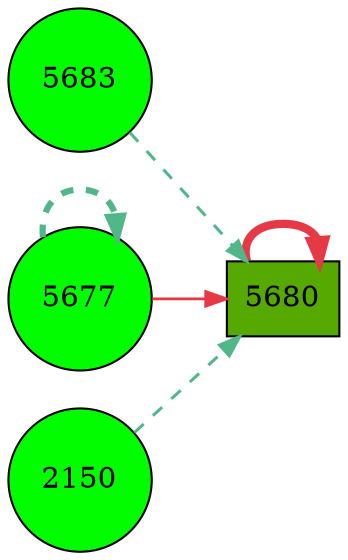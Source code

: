 digraph G{
rankdir=LR;
5680 [style=filled, shape=box, fillcolor="#55a900", label="5680"];
5683 [style=filled, shape=circle, fillcolor="#01fd00", label="5683"];
5677 [style=filled, shape=circle, fillcolor="#01fd00", label="5677"];
2150 [style=filled, shape=circle, fillcolor="#01fd00", label="2150"];
5680 -> 5680 [color="#e63946",penwidth=4.00];
5677 -> 5680 [color="#e63946",penwidth=1.34];
2150 -> 5680 [color="#52b788",style=dashed,penwidth=1.45];
5683 -> 5680 [color="#52b788",style=dashed,penwidth=1.45];
5677 -> 5677 [color="#52b788",style=dashed,penwidth=3.00];
}
